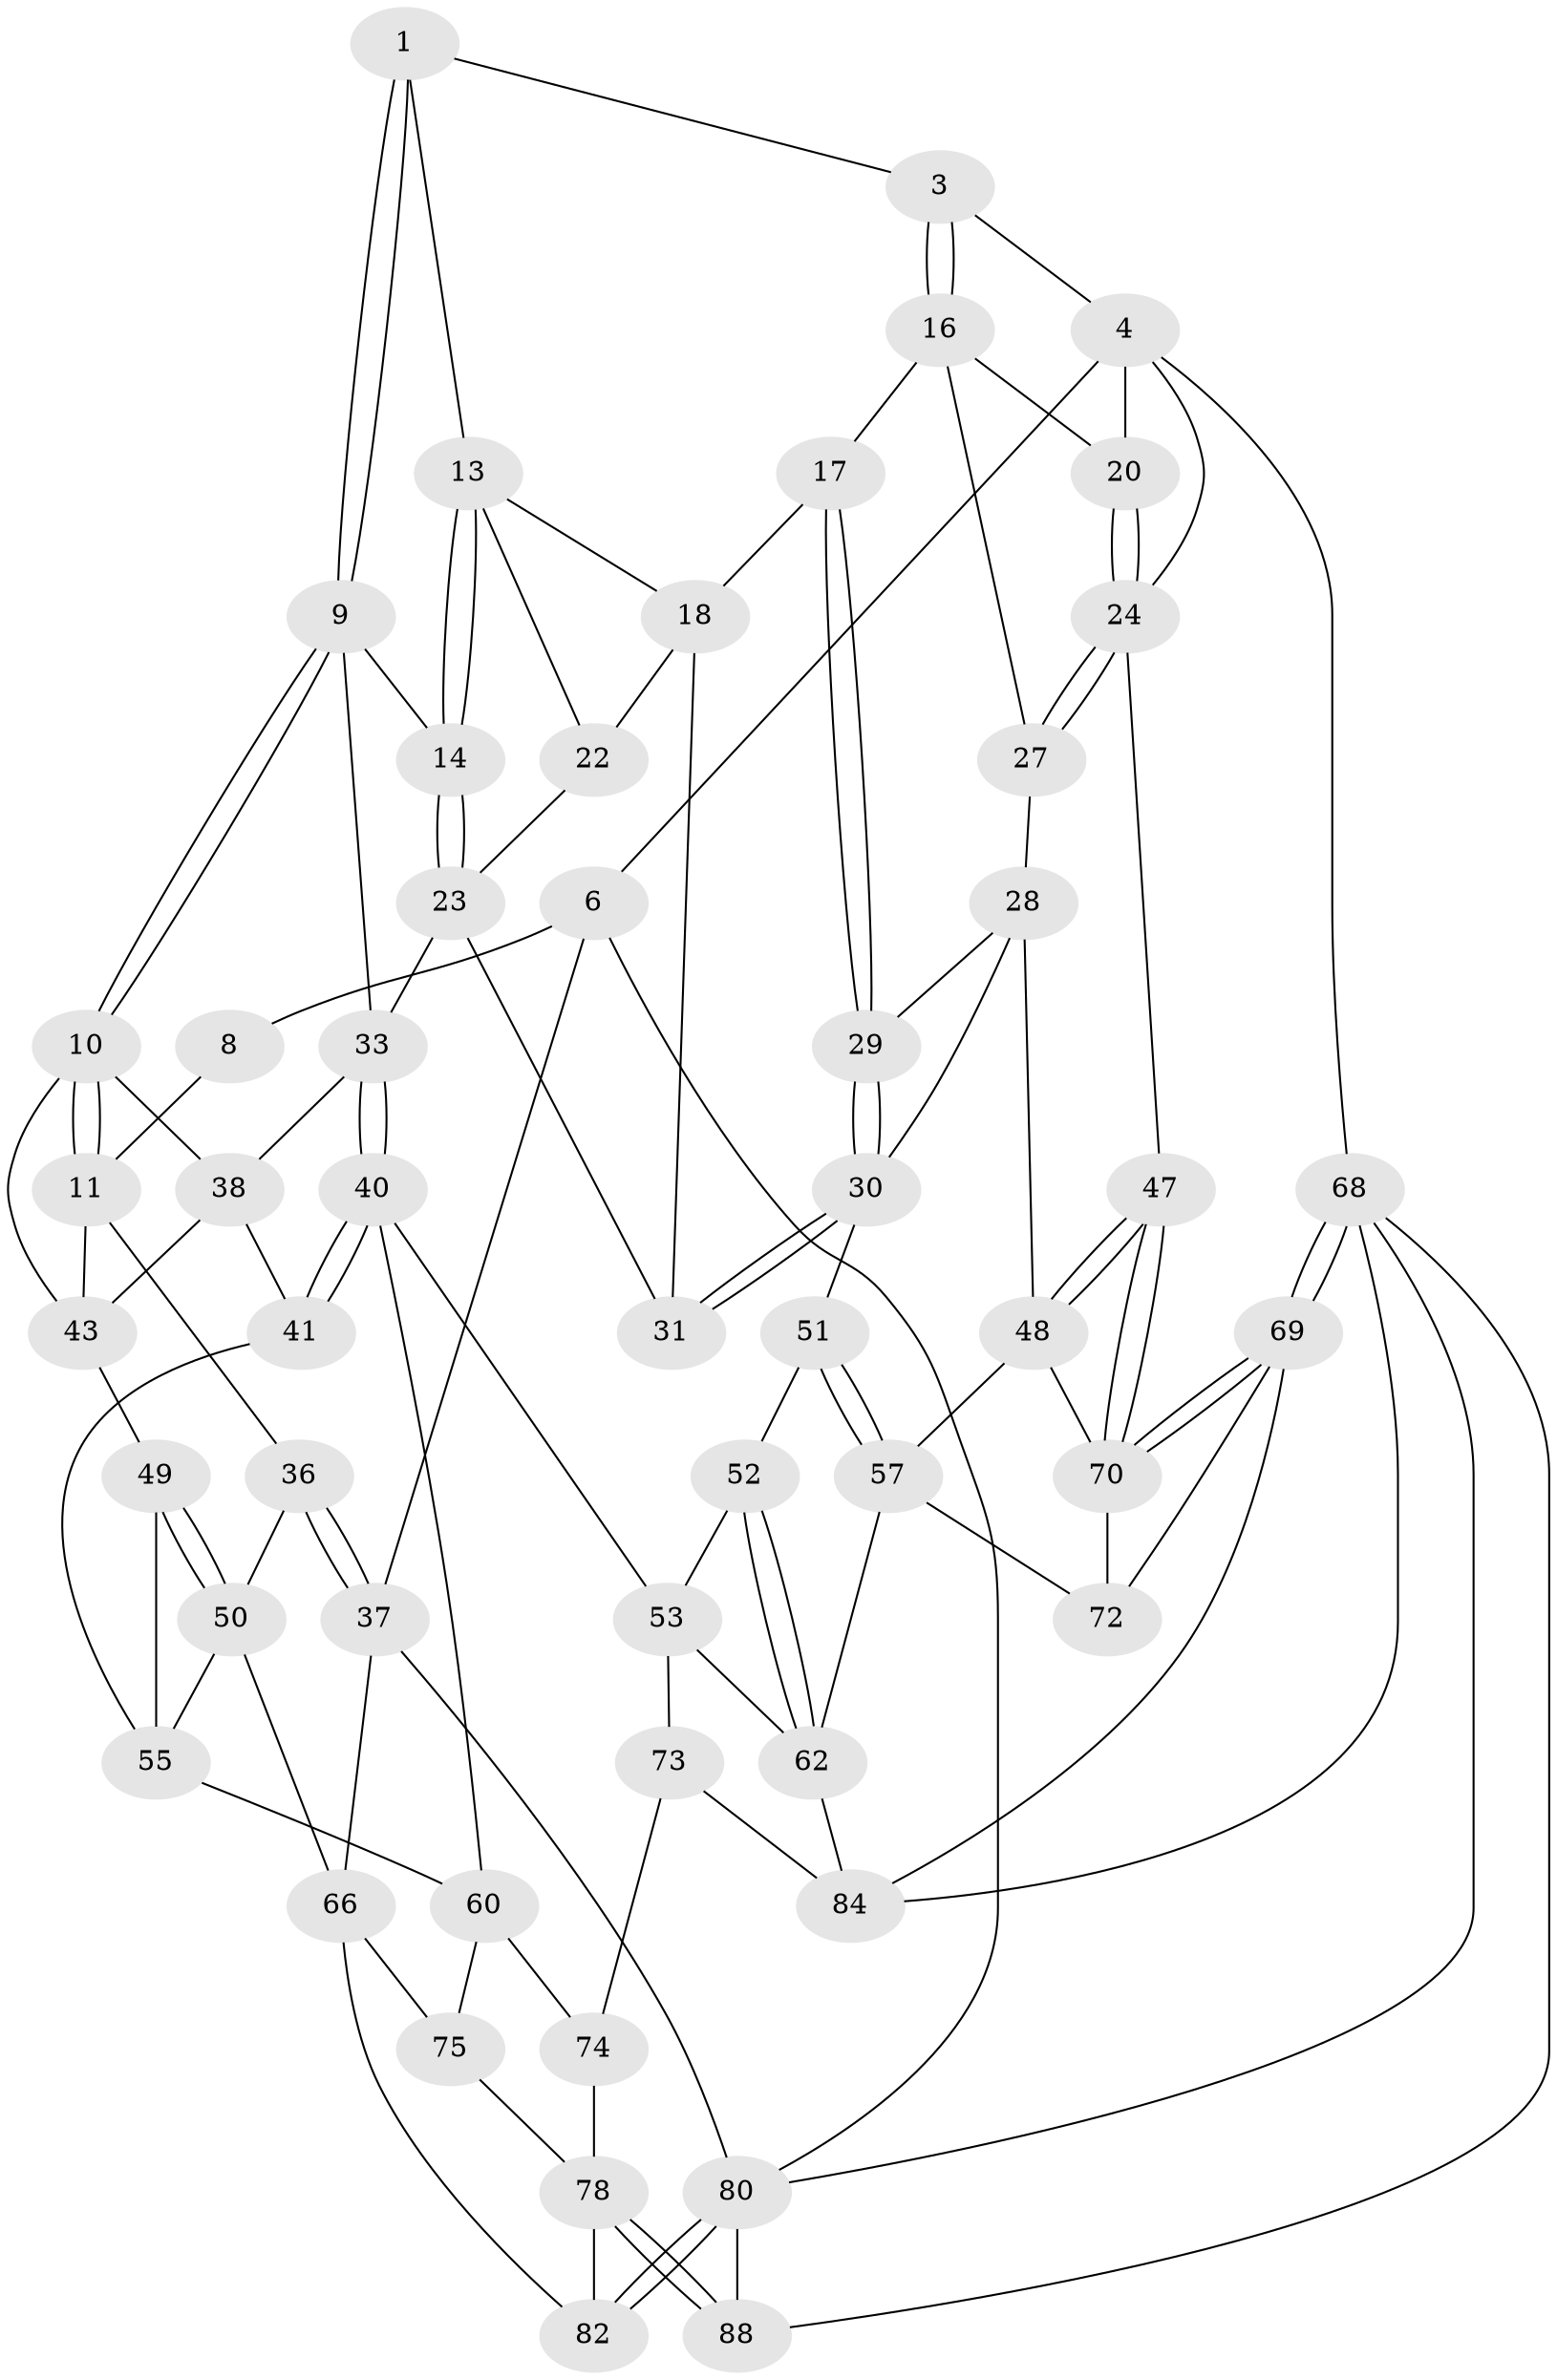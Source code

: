 // original degree distribution, {3: 0.022727272727272728, 4: 0.2727272727272727, 5: 0.45454545454545453, 6: 0.25}
// Generated by graph-tools (version 1.1) at 2025/11/02/27/25 16:11:54]
// undirected, 53 vertices, 119 edges
graph export_dot {
graph [start="1"]
  node [color=gray90,style=filled];
  1 [pos="+0.21619812212196984+0",super="+2"];
  3 [pos="+0.8935280213204825+0"];
  4 [pos="+0.9560291840343753+0",super="+5"];
  6 [pos="+0+0",super="+7"];
  8 [pos="+0.13138084666799862+0",super="+12"];
  9 [pos="+0.22170430720706644+0.10983650985783452",super="+15"];
  10 [pos="+0.2084994844607561+0.13205407762963248",super="+39"];
  11 [pos="+0.08484284474889886+0.16652661686729897",super="+35"];
  13 [pos="+0.46315740254546744+0",super="+19"];
  14 [pos="+0.44718597729175497+0.03931440700555455"];
  16 [pos="+0.8244312916604241+0",super="+21"];
  17 [pos="+0.7776676107556905+0.018514554725087323"];
  18 [pos="+0.6795580681153912+0.0775336384889541",super="+26"];
  20 [pos="+0.9747219143027982+0.08988661177333652"];
  22 [pos="+0.5617352462572288+0.09618161565714314"];
  23 [pos="+0.4623141328776621+0.06952961543353302",super="+32"];
  24 [pos="+1+0.2592249946507147",super="+25"];
  27 [pos="+0.9079836682844253+0.1864537200559686"];
  28 [pos="+0.9039920753228162+0.18805171727481526",super="+45"];
  29 [pos="+0.7868202258196813+0.17116483304670407"];
  30 [pos="+0.6743295426825776+0.281059821723279",super="+46"];
  31 [pos="+0.650577597088959+0.26271653016412616"];
  33 [pos="+0.4828321329342374+0.2569384946727145",super="+34"];
  36 [pos="+0+0.3039245625953419"];
  37 [pos="+0+0.3027550220164229",super="+67"];
  38 [pos="+0.3107120610393995+0.20476052916637724",super="+42"];
  40 [pos="+0.3929261235269945+0.3916219205750811",super="+54"];
  41 [pos="+0.37315309461578355+0.3915872176763908"];
  43 [pos="+0.2382373701456473+0.28572809468128857",super="+44"];
  47 [pos="+1+0.3267366877424763"];
  48 [pos="+0.917656726366057+0.3955782462656887",super="+56"];
  49 [pos="+0.146455233967214+0.41033987871373706"];
  50 [pos="+0.08060779764673218+0.42862591262282346",super="+59"];
  51 [pos="+0.7136941636376424+0.3879935256931627"];
  52 [pos="+0.7081976114178358+0.39403311749118464"];
  53 [pos="+0.6340054906962354+0.44224483273928555",super="+63"];
  55 [pos="+0.3601250808768618+0.4000986778149727",super="+58"];
  57 [pos="+0.8213206447642932+0.568089994270055",super="+64"];
  60 [pos="+0.4900838240516947+0.509944062465312",super="+61"];
  62 [pos="+0.695223061062636+0.6770210446683524",super="+65"];
  66 [pos="+0.11609787930695498+0.6100961313128596",super="+76"];
  68 [pos="+1+1",super="+87"];
  69 [pos="+1+1",super="+86"];
  70 [pos="+1+0.5833129959361649",super="+71"];
  72 [pos="+0.8758315842422129+0.7139673768207199"];
  73 [pos="+0.6253011900171894+0.650463244061862",super="+83"];
  74 [pos="+0.5158064868353401+0.572834780128761",super="+77"];
  75 [pos="+0.3130572146751487+0.7725488935246939"];
  78 [pos="+0.3455005979230279+0.8344702902004838",super="+79"];
  80 [pos="+0+0.9978445628269944",super="+81"];
  82 [pos="+0.11153268631459931+0.8111386045890028"];
  84 [pos="+0.6814487286764948+0.7980264133290105",super="+85"];
  88 [pos="+0.3762738993169975+1"];
  1 -- 9;
  1 -- 9;
  1 -- 3;
  1 -- 13;
  3 -- 4;
  3 -- 16;
  3 -- 16;
  4 -- 20;
  4 -- 24;
  4 -- 6;
  4 -- 68;
  6 -- 37;
  6 -- 8 [weight=2];
  6 -- 80;
  8 -- 11;
  9 -- 10;
  9 -- 10;
  9 -- 14;
  9 -- 33;
  10 -- 11;
  10 -- 11;
  10 -- 43;
  10 -- 38;
  11 -- 43;
  11 -- 36;
  13 -- 14;
  13 -- 14;
  13 -- 18;
  13 -- 22;
  14 -- 23;
  14 -- 23;
  16 -- 17;
  16 -- 27;
  16 -- 20;
  17 -- 18;
  17 -- 29;
  17 -- 29;
  18 -- 22;
  18 -- 31;
  20 -- 24;
  20 -- 24;
  22 -- 23;
  23 -- 33;
  23 -- 31;
  24 -- 27;
  24 -- 27;
  24 -- 47;
  27 -- 28;
  28 -- 29;
  28 -- 48;
  28 -- 30;
  29 -- 30;
  29 -- 30;
  30 -- 31;
  30 -- 31;
  30 -- 51;
  33 -- 40;
  33 -- 40;
  33 -- 38;
  36 -- 37;
  36 -- 37;
  36 -- 50;
  37 -- 80;
  37 -- 66;
  38 -- 41;
  38 -- 43;
  40 -- 41;
  40 -- 41;
  40 -- 60;
  40 -- 53;
  41 -- 55;
  43 -- 49;
  47 -- 48;
  47 -- 48;
  47 -- 70;
  47 -- 70;
  48 -- 57;
  48 -- 70;
  49 -- 50;
  49 -- 50;
  49 -- 55;
  50 -- 66;
  50 -- 55;
  51 -- 52;
  51 -- 57;
  51 -- 57;
  52 -- 53;
  52 -- 62;
  52 -- 62;
  53 -- 73;
  53 -- 62;
  55 -- 60;
  57 -- 72;
  57 -- 62;
  60 -- 74;
  60 -- 75;
  62 -- 84;
  66 -- 75;
  66 -- 82;
  68 -- 69;
  68 -- 69;
  68 -- 88;
  68 -- 80;
  68 -- 84;
  69 -- 70;
  69 -- 70;
  69 -- 72;
  69 -- 84;
  70 -- 72;
  73 -- 74 [weight=2];
  73 -- 84;
  74 -- 78;
  75 -- 78;
  78 -- 88;
  78 -- 88;
  78 -- 82;
  80 -- 82;
  80 -- 82;
  80 -- 88;
}

